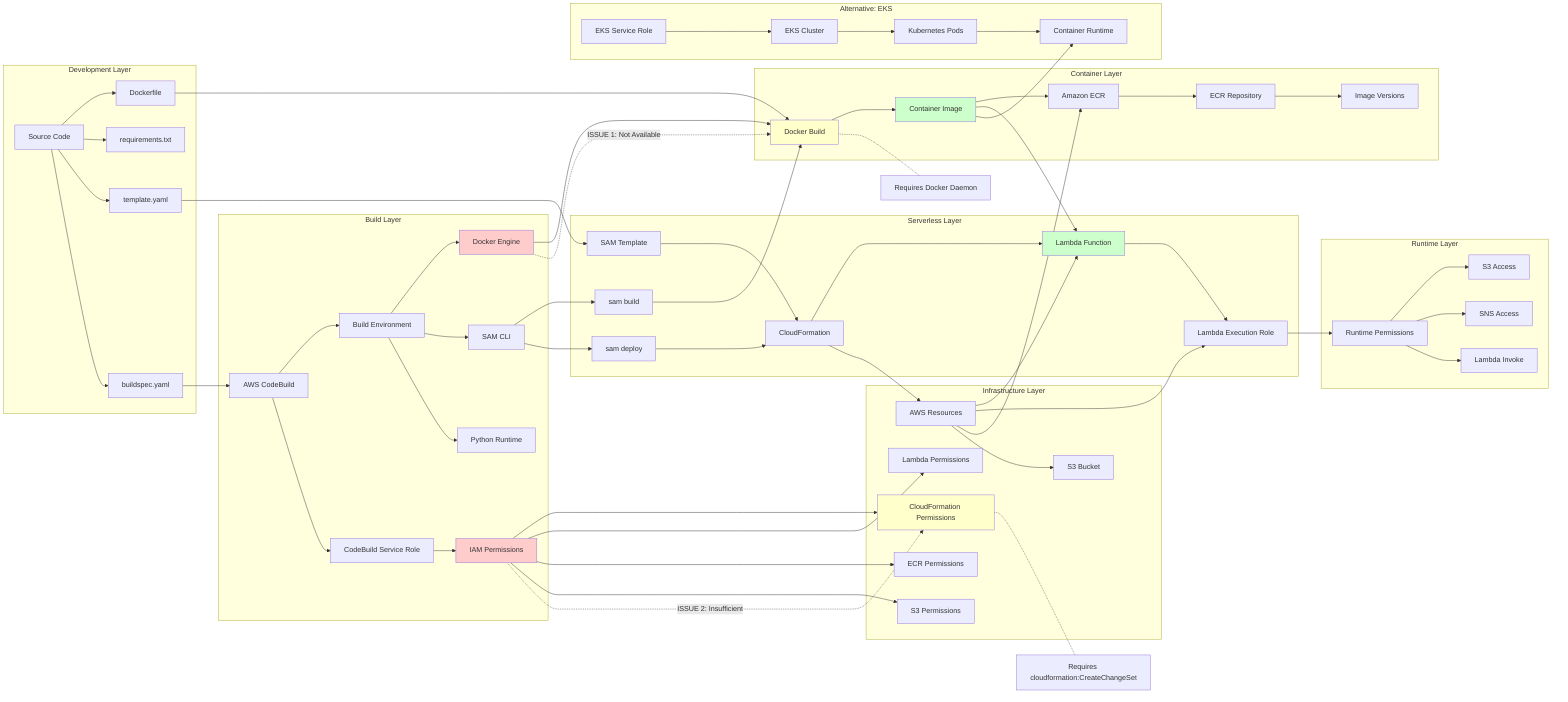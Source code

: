 graph LR
    subgraph "Development Layer"
        A[Source Code] --> B[Dockerfile]
        A --> C[requirements.txt]
        A --> D[template.yaml]
        A --> E[buildspec.yaml]
    end
    
    subgraph "Build Layer"
        F[AWS CodeBuild] --> G[Build Environment]
        G --> H[Docker Engine]
        G --> I[SAM CLI]
        G --> J[Python Runtime]
        
        E --> F
        F --> K[CodeBuild Service Role]
        K --> L[IAM Permissions]
    end
    
    subgraph "Container Layer"
        B --> M[Docker Build]
        M --> N[Container Image]
        N --> O[Amazon ECR]
        H --> M
        
        O --> P[ECR Repository]
        P --> Q[Image Versions]
    end
    
    subgraph "Serverless Layer"
        D --> R[SAM Template]
        R --> S[CloudFormation]
        S --> T[Lambda Function]
        T --> U[Lambda Execution Role]
        
        I --> V[sam build]
        I --> W[sam deploy]
        V --> M
        W --> S
    end
    
    subgraph "Infrastructure Layer"
        S --> X[AWS Resources]
        X --> T
        X --> U
        X --> O
        X --> Y[S3 Bucket]
        
        L --> Z[CloudFormation Permissions]
        L --> AA[Lambda Permissions]
        L --> BB[ECR Permissions]
        L --> CC[S3 Permissions]
    end
    
    subgraph "Runtime Layer"
        N --> T
        U --> DD[Runtime Permissions]
        DD --> EE[S3 Access]
        DD --> FF[SNS Access]
        DD --> GG[Lambda Invoke]
    end
    
    subgraph "Alternative: EKS"
        HH[EKS Cluster]
        HH --> II[Kubernetes Pods]
        II --> JJ[Container Runtime]
        N --> JJ
        KK[EKS Service Role] --> HH
    end
    
    %% Issue Indicators
    H -.->|ISSUE 1: Not Available| M
    L -.->|ISSUE 2: Insufficient| Z
    
    %% Styling
    style H fill:#ffcccc
    style L fill:#ffcccc
    style M fill:#ffffcc
    style Z fill:#ffffcc
    style T fill:#ccffcc
    style N fill:#ccffcc
    
    %% Labels
    M -.- LL[Requires Docker Daemon]
    Z -.- MM[Requires cloudformation:CreateChangeSet]